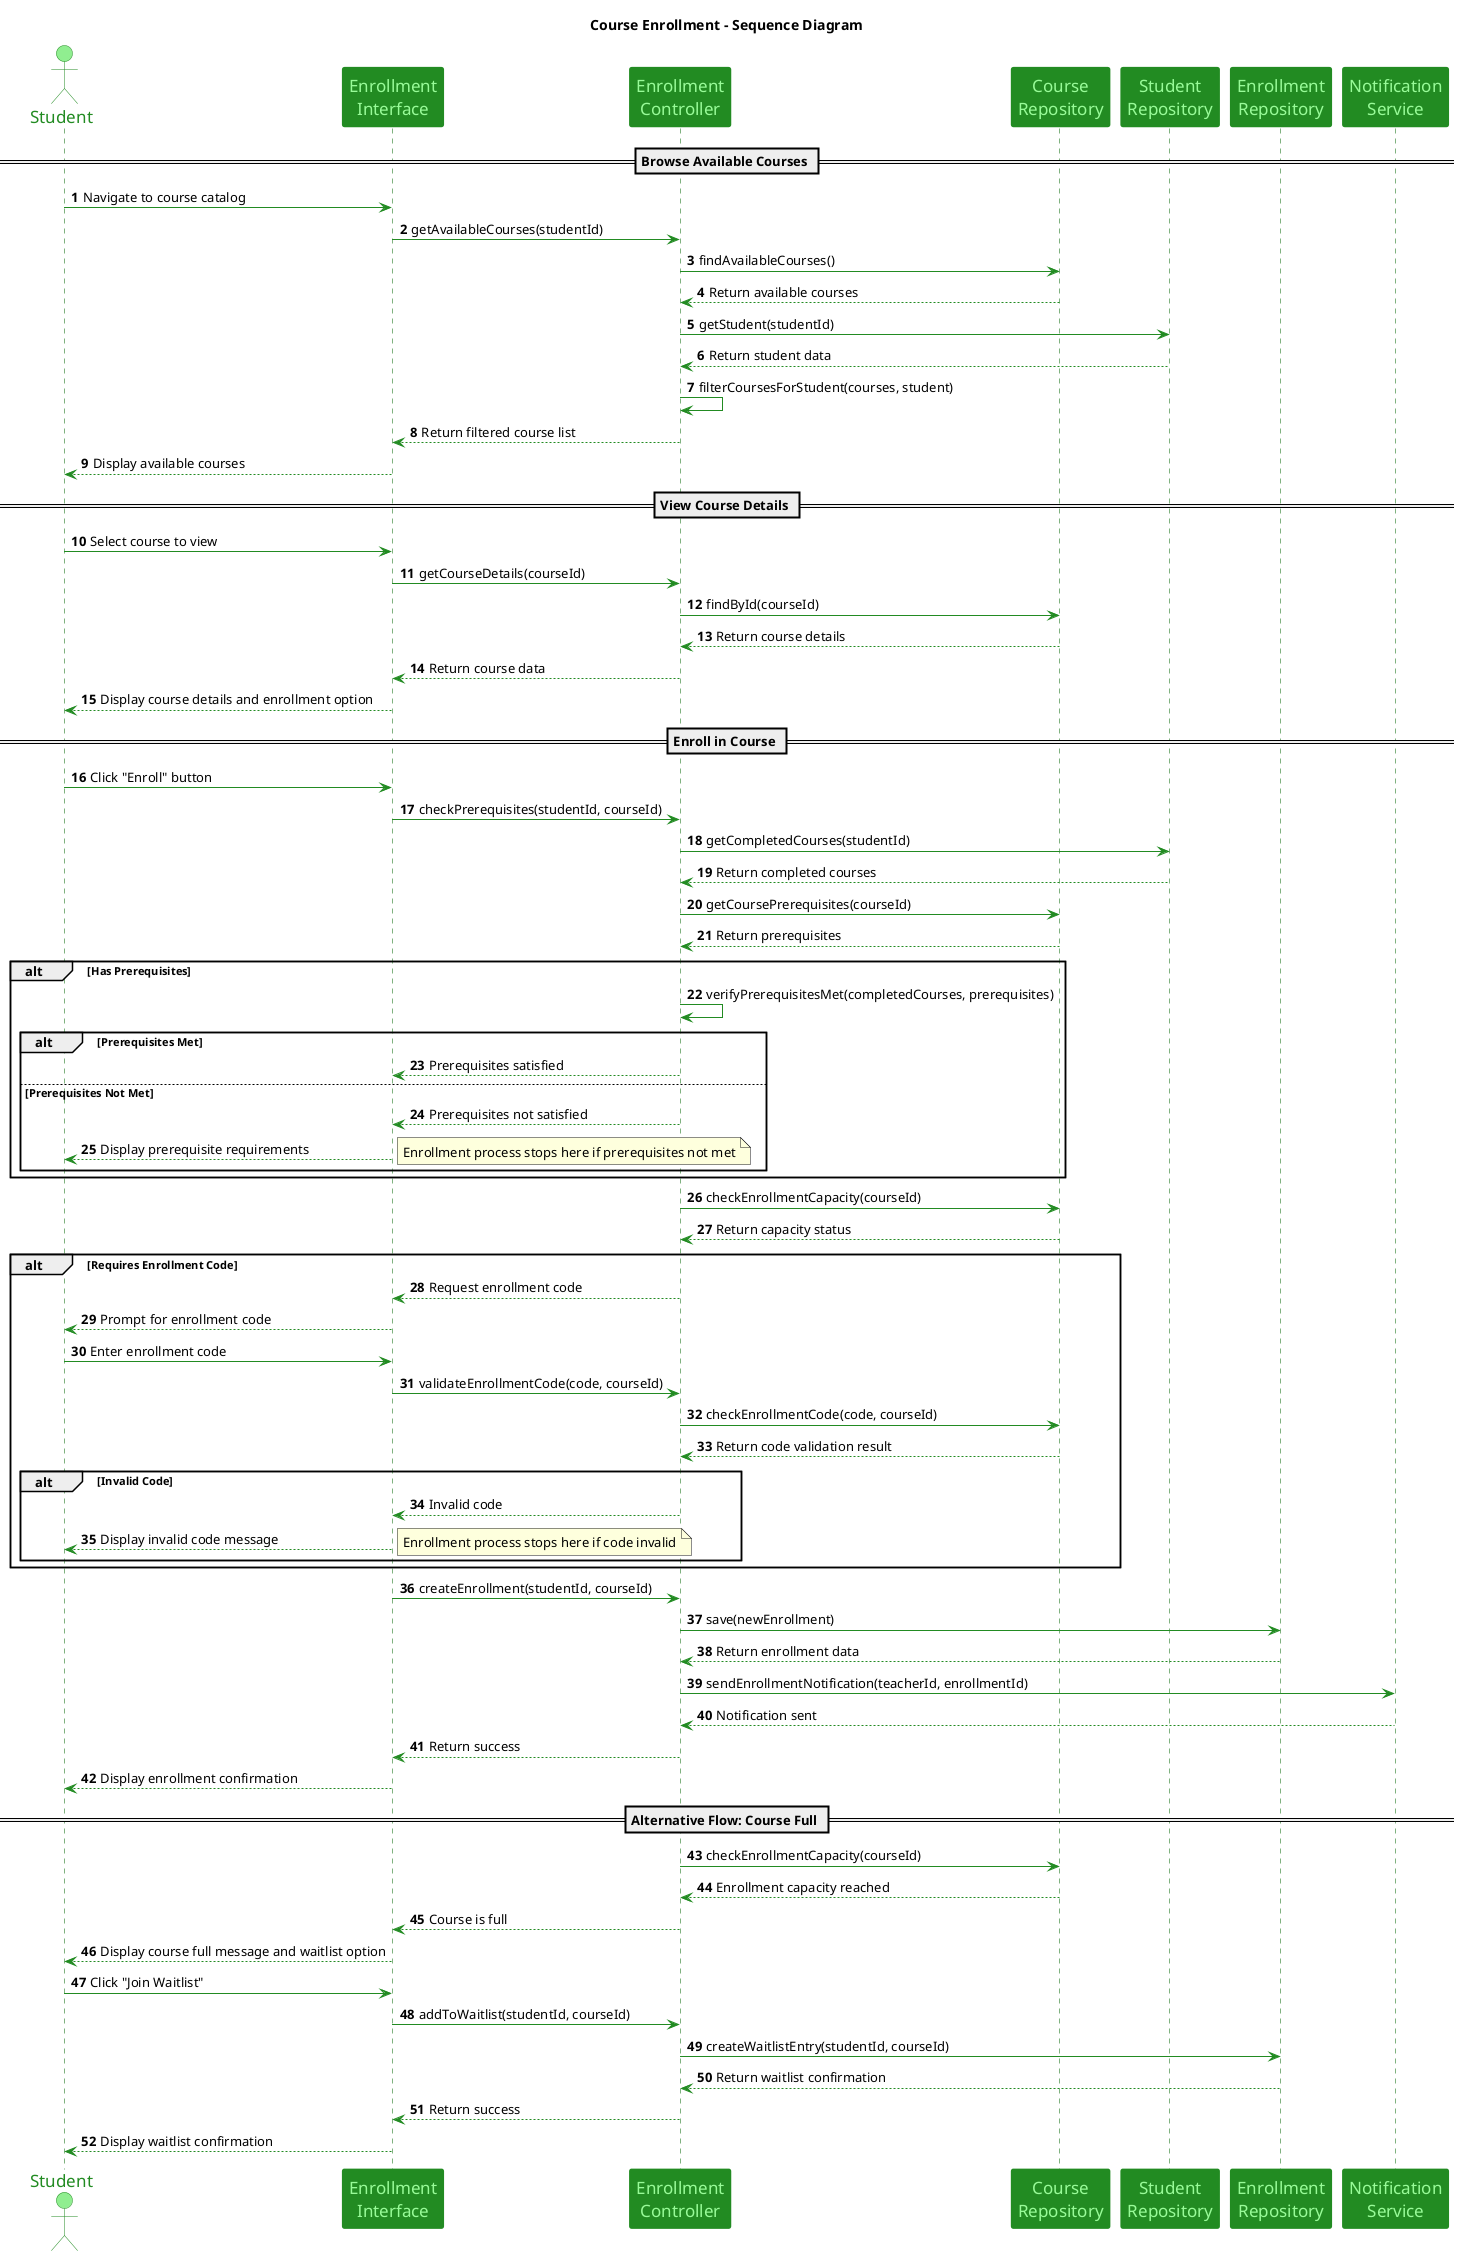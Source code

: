 @startuml
title Course Enrollment - Sequence Diagram

skinparam sequence {
  ArrowColor ForestGreen
  ActorBorderColor ForestGreen
  LifeLineBorderColor DarkGreen
  LifeLineBackgroundColor PaleGreen
  
  ParticipantBorderColor ForestGreen
  ParticipantBackgroundColor ForestGreen
  ParticipantFontName Impact
  ParticipantFontSize 17
  ParticipantFontColor PaleGreen
  
  ActorBackgroundColor LightGreen
  ActorFontColor ForestGreen
  ActorFontSize 17
  ActorFontName Aapex
}

actor Student as student
participant "Enrollment\nInterface" as ui
participant "Enrollment\nController" as controller
participant "Course\nRepository" as courseRepo
participant "Student\nRepository" as studentRepo
participant "Enrollment\nRepository" as enrollRepo
participant "Notification\nService" as notify

autonumber

== Browse Available Courses ==

student -> ui: Navigate to course catalog
ui -> controller: getAvailableCourses(studentId)
controller -> courseRepo: findAvailableCourses()
courseRepo --> controller: Return available courses
controller -> studentRepo: getStudent(studentId)
studentRepo --> controller: Return student data
controller -> controller: filterCoursesForStudent(courses, student)
controller --> ui: Return filtered course list
ui --> student: Display available courses

== View Course Details ==

student -> ui: Select course to view
ui -> controller: getCourseDetails(courseId)
controller -> courseRepo: findById(courseId)
courseRepo --> controller: Return course details
controller --> ui: Return course data
ui --> student: Display course details and enrollment option

== Enroll in Course ==

student -> ui: Click "Enroll" button
ui -> controller: checkPrerequisites(studentId, courseId)
controller -> studentRepo: getCompletedCourses(studentId)
studentRepo --> controller: Return completed courses
controller -> courseRepo: getCoursePrerequisites(courseId)
courseRepo --> controller: Return prerequisites

alt Has Prerequisites
    controller -> controller: verifyPrerequisitesMet(completedCourses, prerequisites)
    
    alt Prerequisites Met
        controller --> ui: Prerequisites satisfied
    else Prerequisites Not Met
        controller --> ui: Prerequisites not satisfied
        ui --> student: Display prerequisite requirements
        note right: Enrollment process stops here if prerequisites not met
    end
end

controller -> courseRepo: checkEnrollmentCapacity(courseId)
courseRepo --> controller: Return capacity status

alt Requires Enrollment Code
    controller --> ui: Request enrollment code
    ui --> student: Prompt for enrollment code
    student -> ui: Enter enrollment code
    ui -> controller: validateEnrollmentCode(code, courseId)
    controller -> courseRepo: checkEnrollmentCode(code, courseId)
    courseRepo --> controller: Return code validation result
    
    alt Invalid Code
        controller --> ui: Invalid code
        ui --> student: Display invalid code message
        note right: Enrollment process stops here if code invalid
    end
end

ui -> controller: createEnrollment(studentId, courseId)
controller -> enrollRepo: save(newEnrollment)
enrollRepo --> controller: Return enrollment data
controller -> notify: sendEnrollmentNotification(teacherId, enrollmentId)
notify --> controller: Notification sent
controller --> ui: Return success
ui --> student: Display enrollment confirmation

== Alternative Flow: Course Full ==

controller -> courseRepo: checkEnrollmentCapacity(courseId)
courseRepo --> controller: Enrollment capacity reached
controller --> ui: Course is full
ui --> student: Display course full message and waitlist option

student -> ui: Click "Join Waitlist"
ui -> controller: addToWaitlist(studentId, courseId)
controller -> enrollRepo: createWaitlistEntry(studentId, courseId)
enrollRepo --> controller: Return waitlist confirmation
controller --> ui: Return success
ui --> student: Display waitlist confirmation

@enduml 